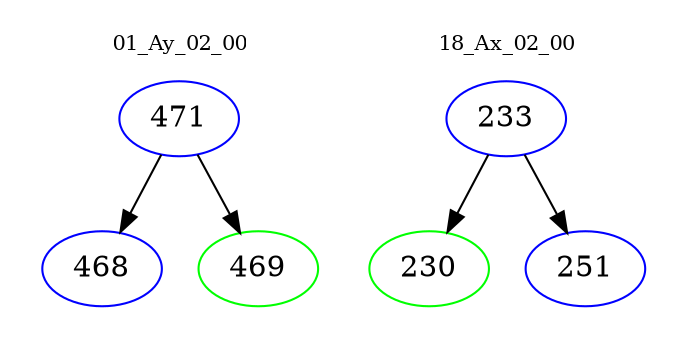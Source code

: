 digraph{
subgraph cluster_0 {
color = white
label = "01_Ay_02_00";
fontsize=10;
T0_471 [label="471", color="blue"]
T0_471 -> T0_468 [color="black"]
T0_468 [label="468", color="blue"]
T0_471 -> T0_469 [color="black"]
T0_469 [label="469", color="green"]
}
subgraph cluster_1 {
color = white
label = "18_Ax_02_00";
fontsize=10;
T1_233 [label="233", color="blue"]
T1_233 -> T1_230 [color="black"]
T1_230 [label="230", color="green"]
T1_233 -> T1_251 [color="black"]
T1_251 [label="251", color="blue"]
}
}
